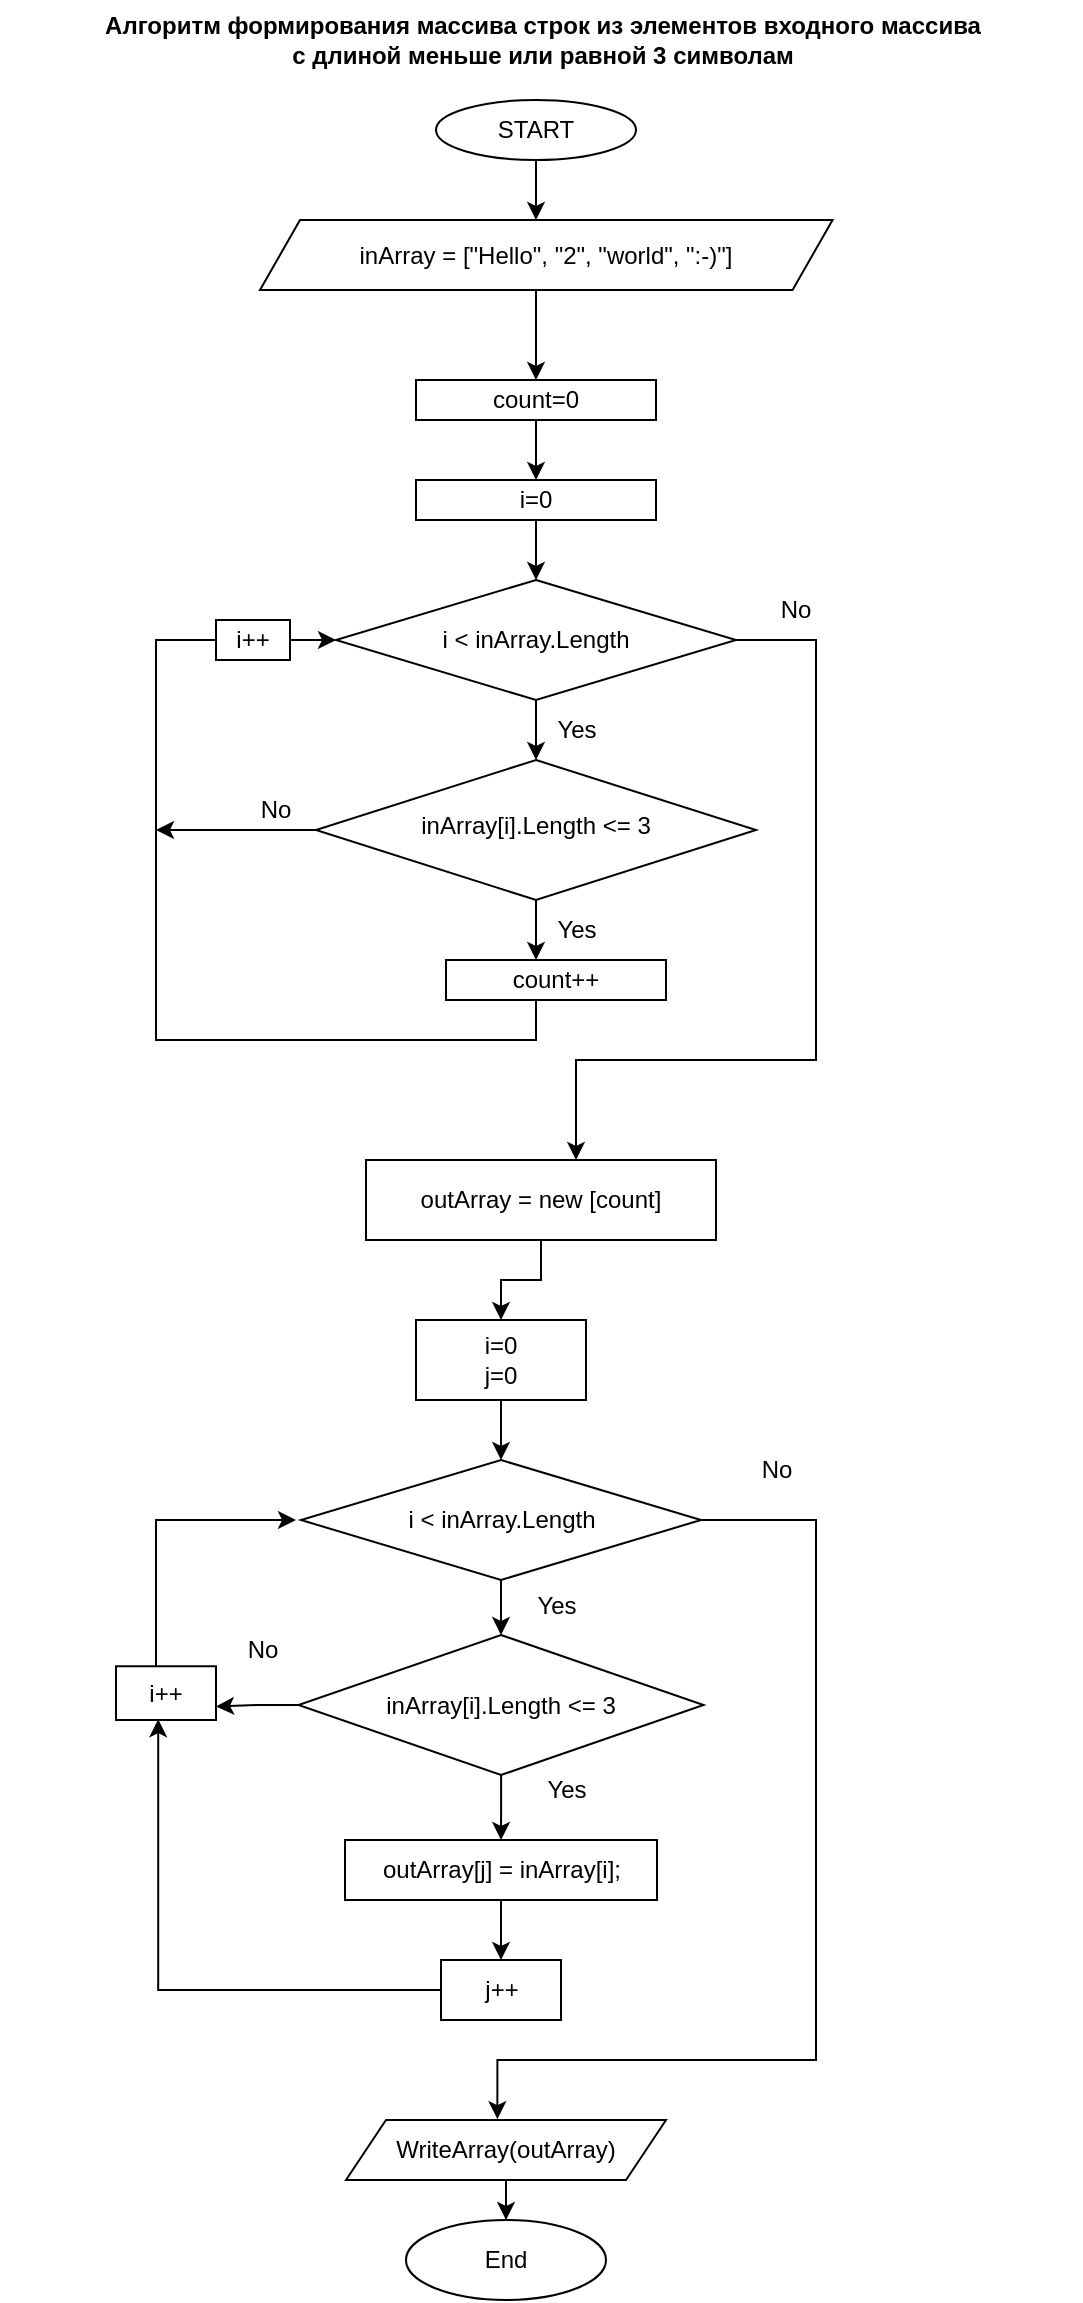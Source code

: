 <mxfile version="20.8.3" type="device"><diagram id="C5RBs43oDa-KdzZeNtuy" name="Page-1"><mxGraphModel dx="1670" dy="831" grid="1" gridSize="10" guides="1" tooltips="1" connect="1" arrows="1" fold="1" page="1" pageScale="1" pageWidth="827" pageHeight="1169" math="0" shadow="0"><root><mxCell id="WIyWlLk6GJQsqaUBKTNV-0"/><mxCell id="WIyWlLk6GJQsqaUBKTNV-1" parent="WIyWlLk6GJQsqaUBKTNV-0"/><mxCell id="A4BXg8a6214PNZqLHYoG-47" style="edgeStyle=orthogonalEdgeStyle;rounded=0;orthogonalLoop=1;jettySize=auto;html=1;entryX=0;entryY=0.5;entryDx=0;entryDy=0;startArrow=none;" edge="1" parent="WIyWlLk6GJQsqaUBKTNV-1" source="A4BXg8a6214PNZqLHYoG-48" target="A4BXg8a6214PNZqLHYoG-41"><mxGeometry relative="1" as="geometry"><mxPoint x="259" y="320" as="targetPoint"/><Array as="points"><mxPoint x="439" y="520"/><mxPoint x="249" y="520"/><mxPoint x="249" y="320"/></Array></mxGeometry></mxCell><mxCell id="A4BXg8a6214PNZqLHYoG-49" style="edgeStyle=orthogonalEdgeStyle;rounded=0;orthogonalLoop=1;jettySize=auto;html=1;" edge="1" parent="WIyWlLk6GJQsqaUBKTNV-1" source="WIyWlLk6GJQsqaUBKTNV-10"><mxGeometry relative="1" as="geometry"><mxPoint x="439" y="480" as="targetPoint"/></mxGeometry></mxCell><mxCell id="A4BXg8a6214PNZqLHYoG-55" style="edgeStyle=orthogonalEdgeStyle;rounded=0;orthogonalLoop=1;jettySize=auto;html=1;" edge="1" parent="WIyWlLk6GJQsqaUBKTNV-1" source="WIyWlLk6GJQsqaUBKTNV-10"><mxGeometry relative="1" as="geometry"><mxPoint x="249" y="415" as="targetPoint"/></mxGeometry></mxCell><mxCell id="WIyWlLk6GJQsqaUBKTNV-10" value="inArray[i].Length &amp;lt;= 3" style="rhombus;whiteSpace=wrap;html=1;shadow=0;fontFamily=Helvetica;fontSize=12;align=center;strokeWidth=1;spacing=6;spacingTop=-4;" parent="WIyWlLk6GJQsqaUBKTNV-1" vertex="1"><mxGeometry x="329" y="380" width="220" height="70" as="geometry"/></mxCell><mxCell id="A4BXg8a6214PNZqLHYoG-33" style="edgeStyle=orthogonalEdgeStyle;rounded=0;orthogonalLoop=1;jettySize=auto;html=1;" edge="1" parent="WIyWlLk6GJQsqaUBKTNV-1" source="A4BXg8a6214PNZqLHYoG-0"><mxGeometry relative="1" as="geometry"><mxPoint x="439" y="110" as="targetPoint"/></mxGeometry></mxCell><mxCell id="A4BXg8a6214PNZqLHYoG-0" value="START" style="ellipse;whiteSpace=wrap;html=1;" vertex="1" parent="WIyWlLk6GJQsqaUBKTNV-1"><mxGeometry x="389" y="50" width="100" height="30" as="geometry"/></mxCell><mxCell id="A4BXg8a6214PNZqLHYoG-7" style="edgeStyle=orthogonalEdgeStyle;rounded=0;orthogonalLoop=1;jettySize=auto;html=1;exitX=0.5;exitY=1;exitDx=0;exitDy=0;entryX=0.5;entryY=0;entryDx=0;entryDy=0;" edge="1" parent="WIyWlLk6GJQsqaUBKTNV-1" target="WIyWlLk6GJQsqaUBKTNV-10"><mxGeometry relative="1" as="geometry"><mxPoint x="439" y="350" as="sourcePoint"/></mxGeometry></mxCell><mxCell id="A4BXg8a6214PNZqLHYoG-100" style="edgeStyle=orthogonalEdgeStyle;rounded=0;orthogonalLoop=1;jettySize=auto;html=1;entryX=1;entryY=0.75;entryDx=0;entryDy=0;" edge="1" parent="WIyWlLk6GJQsqaUBKTNV-1" source="A4BXg8a6214PNZqLHYoG-14" target="A4BXg8a6214PNZqLHYoG-75"><mxGeometry relative="1" as="geometry"/></mxCell><mxCell id="A4BXg8a6214PNZqLHYoG-103" style="edgeStyle=orthogonalEdgeStyle;rounded=0;orthogonalLoop=1;jettySize=auto;html=1;entryX=0.5;entryY=0;entryDx=0;entryDy=0;" edge="1" parent="WIyWlLk6GJQsqaUBKTNV-1" source="A4BXg8a6214PNZqLHYoG-14" target="A4BXg8a6214PNZqLHYoG-78"><mxGeometry relative="1" as="geometry"><mxPoint x="420.25" y="910" as="targetPoint"/></mxGeometry></mxCell><mxCell id="A4BXg8a6214PNZqLHYoG-14" value="inArray[i].Length &amp;lt;= 3" style="rhombus;whiteSpace=wrap;html=1;" vertex="1" parent="WIyWlLk6GJQsqaUBKTNV-1"><mxGeometry x="320.25" y="817.5" width="202.5" height="70" as="geometry"/></mxCell><mxCell id="A4BXg8a6214PNZqLHYoG-39" style="edgeStyle=orthogonalEdgeStyle;rounded=0;orthogonalLoop=1;jettySize=auto;html=1;entryX=0.5;entryY=0;entryDx=0;entryDy=0;" edge="1" parent="WIyWlLk6GJQsqaUBKTNV-1" source="A4BXg8a6214PNZqLHYoG-27" target="A4BXg8a6214PNZqLHYoG-34"><mxGeometry relative="1" as="geometry"><Array as="points"><mxPoint x="439" y="155"/><mxPoint x="439" y="155"/></Array></mxGeometry></mxCell><mxCell id="A4BXg8a6214PNZqLHYoG-27" value="&lt;div&gt;inArray = [&quot;Hello&quot;, &quot;2&quot;, &quot;world&quot;, &quot;:-)&quot;] &lt;br&gt;&lt;/div&gt;" style="shape=parallelogram;perimeter=parallelogramPerimeter;whiteSpace=wrap;html=1;fixedSize=1;" vertex="1" parent="WIyWlLk6GJQsqaUBKTNV-1"><mxGeometry x="301" y="110" width="286.28" height="35" as="geometry"/></mxCell><mxCell id="A4BXg8a6214PNZqLHYoG-40" style="edgeStyle=orthogonalEdgeStyle;rounded=0;orthogonalLoop=1;jettySize=auto;html=1;entryX=0.5;entryY=0;entryDx=0;entryDy=0;" edge="1" parent="WIyWlLk6GJQsqaUBKTNV-1" source="A4BXg8a6214PNZqLHYoG-34" target="A4BXg8a6214PNZqLHYoG-36"><mxGeometry relative="1" as="geometry"/></mxCell><mxCell id="A4BXg8a6214PNZqLHYoG-34" value="count=0" style="rounded=0;whiteSpace=wrap;html=1;" vertex="1" parent="WIyWlLk6GJQsqaUBKTNV-1"><mxGeometry x="379" y="190" width="120" height="20" as="geometry"/></mxCell><mxCell id="A4BXg8a6214PNZqLHYoG-37" value="" style="edgeStyle=orthogonalEdgeStyle;rounded=0;orthogonalLoop=1;jettySize=auto;html=1;" edge="1" parent="WIyWlLk6GJQsqaUBKTNV-1" source="A4BXg8a6214PNZqLHYoG-36"><mxGeometry relative="1" as="geometry"><mxPoint x="439" y="290" as="targetPoint"/></mxGeometry></mxCell><mxCell id="A4BXg8a6214PNZqLHYoG-36" value="i=0" style="rounded=0;whiteSpace=wrap;html=1;" vertex="1" parent="WIyWlLk6GJQsqaUBKTNV-1"><mxGeometry x="379" y="240" width="120" height="20" as="geometry"/></mxCell><mxCell id="A4BXg8a6214PNZqLHYoG-121" style="edgeStyle=orthogonalEdgeStyle;rounded=0;orthogonalLoop=1;jettySize=auto;html=1;entryX=0.6;entryY=0;entryDx=0;entryDy=0;entryPerimeter=0;" edge="1" parent="WIyWlLk6GJQsqaUBKTNV-1" source="A4BXg8a6214PNZqLHYoG-41" target="A4BXg8a6214PNZqLHYoG-112"><mxGeometry relative="1" as="geometry"><Array as="points"><mxPoint x="579" y="320"/><mxPoint x="579" y="530"/><mxPoint x="459" y="530"/></Array></mxGeometry></mxCell><mxCell id="A4BXg8a6214PNZqLHYoG-41" value="&lt;div&gt;i &amp;lt; inArray.Length&lt;br&gt;&lt;/div&gt;" style="rhombus;whiteSpace=wrap;html=1;" vertex="1" parent="WIyWlLk6GJQsqaUBKTNV-1"><mxGeometry x="339" y="290" width="200" height="60" as="geometry"/></mxCell><mxCell id="A4BXg8a6214PNZqLHYoG-42" value="No" style="text;html=1;strokeColor=none;fillColor=none;align=center;verticalAlign=middle;whiteSpace=wrap;rounded=0;" vertex="1" parent="WIyWlLk6GJQsqaUBKTNV-1"><mxGeometry x="539" y="290" width="60" height="30" as="geometry"/></mxCell><mxCell id="A4BXg8a6214PNZqLHYoG-43" value="Yes" style="text;html=1;align=center;verticalAlign=middle;resizable=0;points=[];autosize=1;strokeColor=none;fillColor=none;" vertex="1" parent="WIyWlLk6GJQsqaUBKTNV-1"><mxGeometry x="439" y="350" width="40" height="30" as="geometry"/></mxCell><mxCell id="A4BXg8a6214PNZqLHYoG-46" value="Yes" style="text;html=1;align=center;verticalAlign=middle;resizable=0;points=[];autosize=1;strokeColor=none;fillColor=none;" vertex="1" parent="WIyWlLk6GJQsqaUBKTNV-1"><mxGeometry x="439" y="450" width="40" height="30" as="geometry"/></mxCell><mxCell id="A4BXg8a6214PNZqLHYoG-48" value="count++" style="rounded=0;whiteSpace=wrap;html=1;" vertex="1" parent="WIyWlLk6GJQsqaUBKTNV-1"><mxGeometry x="394" y="480" width="110" height="20" as="geometry"/></mxCell><mxCell id="A4BXg8a6214PNZqLHYoG-52" value="No" style="text;html=1;strokeColor=none;fillColor=none;align=center;verticalAlign=middle;whiteSpace=wrap;rounded=0;" vertex="1" parent="WIyWlLk6GJQsqaUBKTNV-1"><mxGeometry x="279" y="390" width="60" height="30" as="geometry"/></mxCell><mxCell id="A4BXg8a6214PNZqLHYoG-54" value="i++" style="rounded=0;whiteSpace=wrap;html=1;" vertex="1" parent="WIyWlLk6GJQsqaUBKTNV-1"><mxGeometry x="279" y="310" width="37" height="20" as="geometry"/></mxCell><mxCell id="A4BXg8a6214PNZqLHYoG-62" value="&lt;div&gt;Алгоритм формирования массива строк из элементов входного массива &lt;br&gt;&lt;/div&gt;&lt;div&gt;с длиной меньше или равной 3 символам&lt;/div&gt;" style="text;html=1;align=center;verticalAlign=middle;resizable=0;points=[];autosize=1;strokeColor=none;fillColor=none;fontStyle=1" vertex="1" parent="WIyWlLk6GJQsqaUBKTNV-1"><mxGeometry x="171.5" width="540" height="40" as="geometry"/></mxCell><mxCell id="A4BXg8a6214PNZqLHYoG-18" value="Yes" style="text;html=1;align=center;verticalAlign=middle;resizable=0;points=[];autosize=1;strokeColor=none;fillColor=none;" vertex="1" parent="WIyWlLk6GJQsqaUBKTNV-1"><mxGeometry x="434" y="880" width="40" height="30" as="geometry"/></mxCell><mxCell id="A4BXg8a6214PNZqLHYoG-67" style="edgeStyle=orthogonalEdgeStyle;rounded=0;orthogonalLoop=1;jettySize=auto;html=1;" edge="1" parent="WIyWlLk6GJQsqaUBKTNV-1" source="A4BXg8a6214PNZqLHYoG-66"><mxGeometry relative="1" as="geometry"><mxPoint x="421.5" y="730" as="targetPoint"/></mxGeometry></mxCell><mxCell id="A4BXg8a6214PNZqLHYoG-66" value="&lt;div&gt;i=0&lt;/div&gt;&lt;div&gt;j=0&lt;br&gt;&lt;/div&gt;" style="rounded=0;whiteSpace=wrap;html=1;" vertex="1" parent="WIyWlLk6GJQsqaUBKTNV-1"><mxGeometry x="379" y="660" width="85" height="40" as="geometry"/></mxCell><mxCell id="A4BXg8a6214PNZqLHYoG-102" style="edgeStyle=orthogonalEdgeStyle;rounded=0;orthogonalLoop=1;jettySize=auto;html=1;entryX=0.5;entryY=0;entryDx=0;entryDy=0;" edge="1" parent="WIyWlLk6GJQsqaUBKTNV-1" source="A4BXg8a6214PNZqLHYoG-68" target="A4BXg8a6214PNZqLHYoG-14"><mxGeometry relative="1" as="geometry"><mxPoint x="421.5" y="810" as="targetPoint"/></mxGeometry></mxCell><mxCell id="A4BXg8a6214PNZqLHYoG-126" style="edgeStyle=orthogonalEdgeStyle;rounded=0;orthogonalLoop=1;jettySize=auto;html=1;entryX=0.473;entryY=-0.014;entryDx=0;entryDy=0;entryPerimeter=0;" edge="1" parent="WIyWlLk6GJQsqaUBKTNV-1" source="A4BXg8a6214PNZqLHYoG-68" target="A4BXg8a6214PNZqLHYoG-124"><mxGeometry relative="1" as="geometry"><Array as="points"><mxPoint x="579" y="760"/><mxPoint x="579" y="1030"/><mxPoint x="420" y="1030"/></Array></mxGeometry></mxCell><mxCell id="A4BXg8a6214PNZqLHYoG-68" value="&lt;div&gt;i &amp;lt; inArray.Length&lt;br&gt;&lt;/div&gt;" style="rhombus;whiteSpace=wrap;html=1;" vertex="1" parent="WIyWlLk6GJQsqaUBKTNV-1"><mxGeometry x="321.5" y="730" width="200" height="60" as="geometry"/></mxCell><mxCell id="A4BXg8a6214PNZqLHYoG-73" value="Yes" style="text;html=1;align=center;verticalAlign=middle;resizable=0;points=[];autosize=1;strokeColor=none;fillColor=none;" vertex="1" parent="WIyWlLk6GJQsqaUBKTNV-1"><mxGeometry x="429" y="787.5" width="40" height="30" as="geometry"/></mxCell><mxCell id="A4BXg8a6214PNZqLHYoG-93" style="edgeStyle=orthogonalEdgeStyle;rounded=0;orthogonalLoop=1;jettySize=auto;html=1;" edge="1" parent="WIyWlLk6GJQsqaUBKTNV-1" source="A4BXg8a6214PNZqLHYoG-75"><mxGeometry relative="1" as="geometry"><mxPoint x="319" y="760" as="targetPoint"/><Array as="points"><mxPoint x="249" y="760"/></Array></mxGeometry></mxCell><mxCell id="A4BXg8a6214PNZqLHYoG-75" value="i++" style="rounded=0;whiteSpace=wrap;html=1;" vertex="1" parent="WIyWlLk6GJQsqaUBKTNV-1"><mxGeometry x="229" y="833.13" width="50" height="26.87" as="geometry"/></mxCell><mxCell id="A4BXg8a6214PNZqLHYoG-119" value="" style="edgeStyle=orthogonalEdgeStyle;rounded=0;orthogonalLoop=1;jettySize=auto;html=1;" edge="1" parent="WIyWlLk6GJQsqaUBKTNV-1" source="A4BXg8a6214PNZqLHYoG-78" target="A4BXg8a6214PNZqLHYoG-79"><mxGeometry relative="1" as="geometry"/></mxCell><mxCell id="A4BXg8a6214PNZqLHYoG-78" value="outArray[j] = inArray[i];&lt;br&gt;" style="rounded=0;whiteSpace=wrap;html=1;" vertex="1" parent="WIyWlLk6GJQsqaUBKTNV-1"><mxGeometry x="343.5" y="920" width="156" height="30" as="geometry"/></mxCell><mxCell id="A4BXg8a6214PNZqLHYoG-120" style="edgeStyle=orthogonalEdgeStyle;rounded=0;orthogonalLoop=1;jettySize=auto;html=1;entryX=0.422;entryY=0.985;entryDx=0;entryDy=0;entryPerimeter=0;" edge="1" parent="WIyWlLk6GJQsqaUBKTNV-1" source="A4BXg8a6214PNZqLHYoG-79" target="A4BXg8a6214PNZqLHYoG-75"><mxGeometry relative="1" as="geometry"><mxPoint x="249" y="870" as="targetPoint"/></mxGeometry></mxCell><mxCell id="A4BXg8a6214PNZqLHYoG-79" value="j++" style="rounded=0;whiteSpace=wrap;html=1;" vertex="1" parent="WIyWlLk6GJQsqaUBKTNV-1"><mxGeometry x="391.5" y="980" width="60" height="30" as="geometry"/></mxCell><mxCell id="A4BXg8a6214PNZqLHYoG-87" value="No" style="text;html=1;align=center;verticalAlign=middle;resizable=0;points=[];autosize=1;strokeColor=none;fillColor=none;" vertex="1" parent="WIyWlLk6GJQsqaUBKTNV-1"><mxGeometry x="281.5" y="810" width="40" height="30" as="geometry"/></mxCell><mxCell id="A4BXg8a6214PNZqLHYoG-105" value="No" style="text;html=1;align=center;verticalAlign=middle;resizable=0;points=[];autosize=1;strokeColor=none;fillColor=none;" vertex="1" parent="WIyWlLk6GJQsqaUBKTNV-1"><mxGeometry x="539" y="720" width="40" height="30" as="geometry"/></mxCell><mxCell id="A4BXg8a6214PNZqLHYoG-109" value="End" style="ellipse;whiteSpace=wrap;html=1;" vertex="1" parent="WIyWlLk6GJQsqaUBKTNV-1"><mxGeometry x="374" y="1110" width="100" height="40" as="geometry"/></mxCell><mxCell id="A4BXg8a6214PNZqLHYoG-122" style="edgeStyle=orthogonalEdgeStyle;rounded=0;orthogonalLoop=1;jettySize=auto;html=1;" edge="1" parent="WIyWlLk6GJQsqaUBKTNV-1" source="A4BXg8a6214PNZqLHYoG-112" target="A4BXg8a6214PNZqLHYoG-66"><mxGeometry relative="1" as="geometry"/></mxCell><mxCell id="A4BXg8a6214PNZqLHYoG-112" value="outArray = new [count]" style="rounded=0;whiteSpace=wrap;html=1;" vertex="1" parent="WIyWlLk6GJQsqaUBKTNV-1"><mxGeometry x="354" y="580" width="175" height="40" as="geometry"/></mxCell><mxCell id="A4BXg8a6214PNZqLHYoG-127" value="" style="edgeStyle=orthogonalEdgeStyle;rounded=0;orthogonalLoop=1;jettySize=auto;html=1;" edge="1" parent="WIyWlLk6GJQsqaUBKTNV-1" source="A4BXg8a6214PNZqLHYoG-124" target="A4BXg8a6214PNZqLHYoG-109"><mxGeometry relative="1" as="geometry"/></mxCell><mxCell id="A4BXg8a6214PNZqLHYoG-124" value="WriteArray(outArray)" style="shape=parallelogram;perimeter=parallelogramPerimeter;whiteSpace=wrap;html=1;fixedSize=1;" vertex="1" parent="WIyWlLk6GJQsqaUBKTNV-1"><mxGeometry x="344" y="1060" width="160" height="30" as="geometry"/></mxCell></root></mxGraphModel></diagram></mxfile>